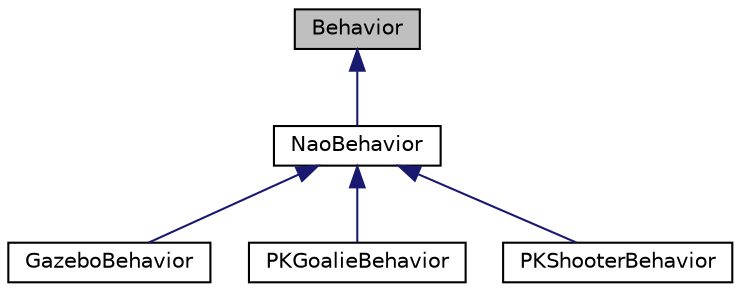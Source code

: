 digraph "Behavior"
{
 // LATEX_PDF_SIZE
  edge [fontname="Helvetica",fontsize="10",labelfontname="Helvetica",labelfontsize="10"];
  node [fontname="Helvetica",fontsize="10",shape=record];
  Node1 [label="Behavior",height=0.2,width=0.4,color="black", fillcolor="grey75", style="filled", fontcolor="black",tooltip=" "];
  Node1 -> Node2 [dir="back",color="midnightblue",fontsize="10",style="solid"];
  Node2 [label="NaoBehavior",height=0.2,width=0.4,color="black", fillcolor="white", style="filled",URL="$classNaoBehavior.html",tooltip=" "];
  Node2 -> Node3 [dir="back",color="midnightblue",fontsize="10",style="solid"];
  Node3 [label="GazeboBehavior",height=0.2,width=0.4,color="black", fillcolor="white", style="filled",URL="$classGazeboBehavior.html",tooltip=" "];
  Node2 -> Node4 [dir="back",color="midnightblue",fontsize="10",style="solid"];
  Node4 [label="PKGoalieBehavior",height=0.2,width=0.4,color="black", fillcolor="white", style="filled",URL="$classPKGoalieBehavior.html",tooltip=" "];
  Node2 -> Node5 [dir="back",color="midnightblue",fontsize="10",style="solid"];
  Node5 [label="PKShooterBehavior",height=0.2,width=0.4,color="black", fillcolor="white", style="filled",URL="$classPKShooterBehavior.html",tooltip=" "];
}
